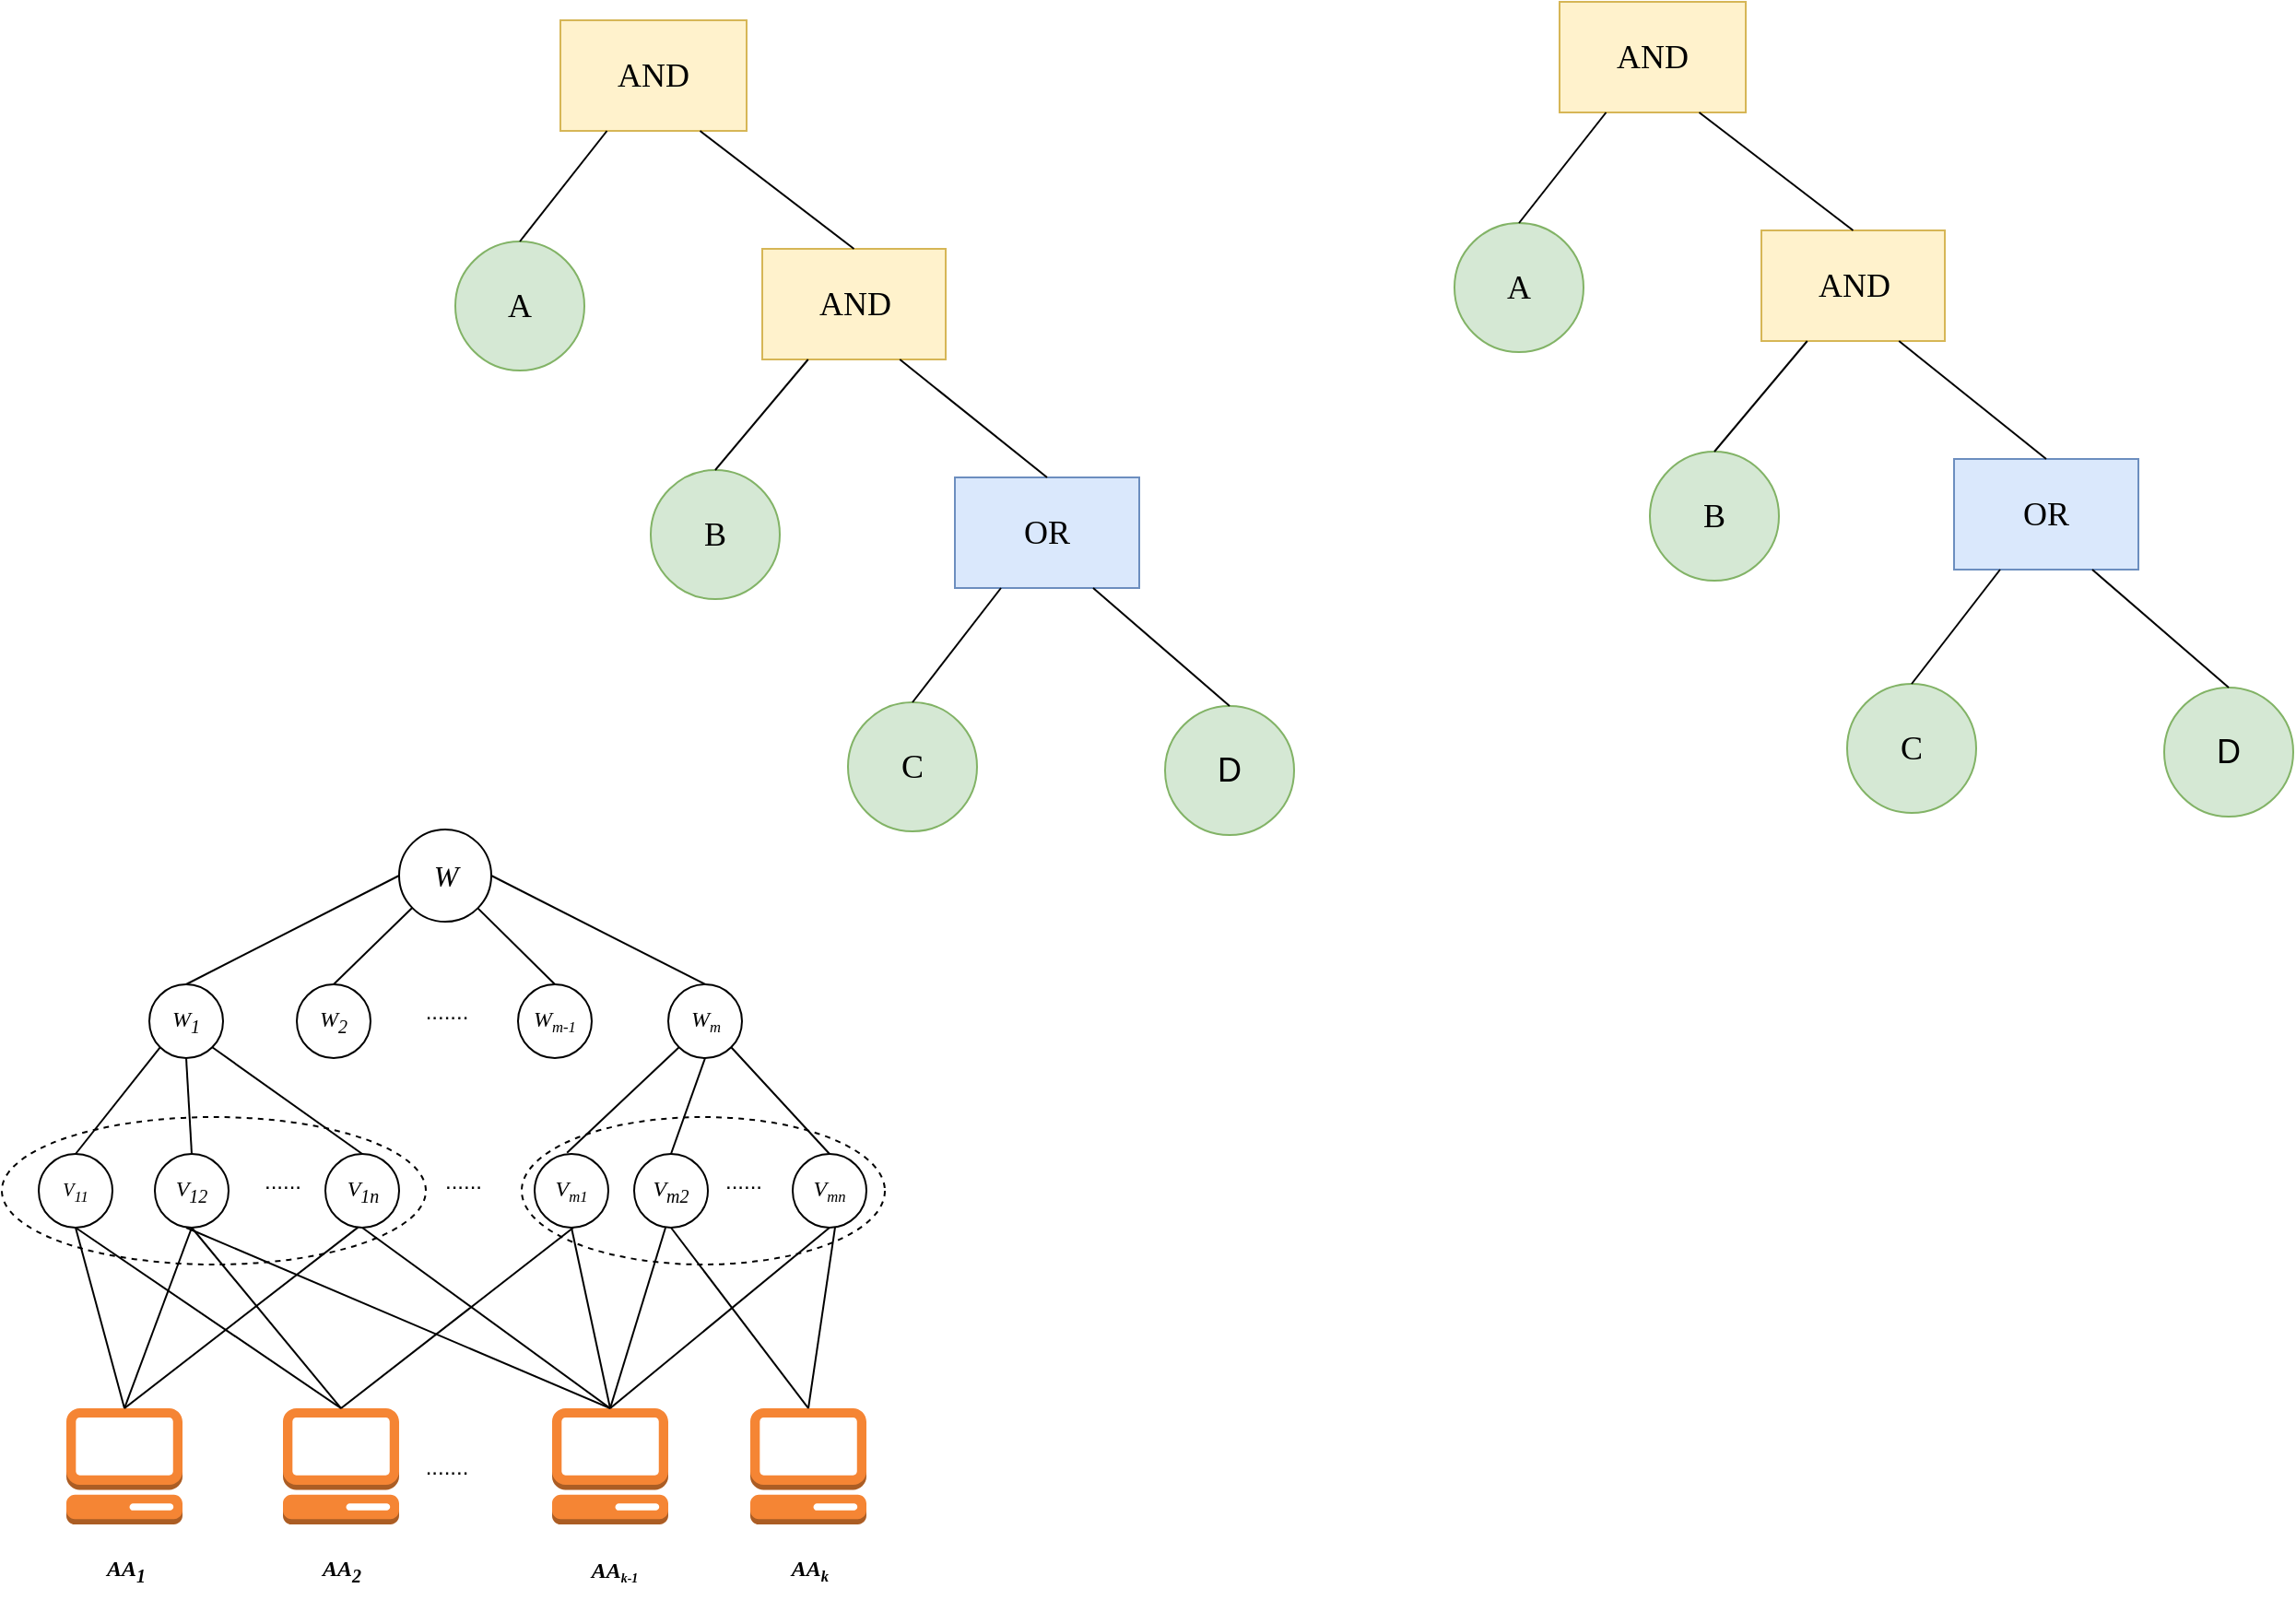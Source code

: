 <mxfile version="24.0.1" type="github">
  <diagram name="第 1 页" id="GE0wQYHp8Ooc9d-nAeuC">
    <mxGraphModel dx="989" dy="532" grid="1" gridSize="10" guides="1" tooltips="1" connect="1" arrows="1" fold="1" page="1" pageScale="1" pageWidth="827" pageHeight="1169" math="1" shadow="0">
      <root>
        <mxCell id="0" />
        <mxCell id="1" parent="0" />
        <mxCell id="NJFHsSzeo0ePB9_vtrrG-40" value="" style="ellipse;whiteSpace=wrap;html=1;dashed=1;" parent="1" vertex="1">
          <mxGeometry x="322" y="640" width="197" height="80" as="geometry" />
        </mxCell>
        <mxCell id="NJFHsSzeo0ePB9_vtrrG-39" value="" style="ellipse;whiteSpace=wrap;html=1;flipH=0;flipV=1;dashed=1;" parent="1" vertex="1">
          <mxGeometry x="40" y="640" width="230" height="80" as="geometry" />
        </mxCell>
        <mxCell id="NJFHsSzeo0ePB9_vtrrG-14" value="" style="outlineConnect=0;dashed=0;verticalLabelPosition=bottom;verticalAlign=top;align=center;html=1;shape=mxgraph.aws3.management_console;fillColor=#F58534;gradientColor=none;spacing=2;" parent="1" vertex="1">
          <mxGeometry x="75" y="798" width="63" height="63" as="geometry" />
        </mxCell>
        <mxCell id="NJFHsSzeo0ePB9_vtrrG-15" value="" style="outlineConnect=0;dashed=0;verticalLabelPosition=bottom;verticalAlign=top;align=center;html=1;shape=mxgraph.aws3.management_console;fillColor=#F58534;gradientColor=none;spacing=2;" parent="1" vertex="1">
          <mxGeometry x="192.5" y="798" width="63" height="63" as="geometry" />
        </mxCell>
        <mxCell id="NJFHsSzeo0ePB9_vtrrG-16" value="" style="outlineConnect=0;dashed=0;verticalLabelPosition=bottom;verticalAlign=top;align=center;html=1;shape=mxgraph.aws3.management_console;fillColor=#F58534;gradientColor=none;spacing=2;" parent="1" vertex="1">
          <mxGeometry x="446" y="798" width="63" height="63" as="geometry" />
        </mxCell>
        <mxCell id="NJFHsSzeo0ePB9_vtrrG-17" value="......." style="text;html=1;align=center;verticalAlign=middle;resizable=0;points=[];autosize=1;strokeColor=none;fillColor=none;" parent="1" vertex="1">
          <mxGeometry x="255.5" y="814.5" width="50" height="30" as="geometry" />
        </mxCell>
        <mxCell id="NJFHsSzeo0ePB9_vtrrG-18" value="" style="outlineConnect=0;dashed=0;verticalLabelPosition=bottom;verticalAlign=top;align=center;html=1;shape=mxgraph.aws3.management_console;fillColor=#F58534;gradientColor=none;spacing=2;" parent="1" vertex="1">
          <mxGeometry x="338.5" y="798" width="63" height="63" as="geometry" />
        </mxCell>
        <mxCell id="NJFHsSzeo0ePB9_vtrrG-19" value="&lt;i&gt;&lt;font face=&quot;Times New Roman&quot;&gt;W&lt;sub&gt;1&lt;/sub&gt;&lt;/font&gt;&lt;/i&gt;" style="ellipse;whiteSpace=wrap;html=1;aspect=fixed;" parent="1" vertex="1">
          <mxGeometry x="120" y="568" width="40" height="40" as="geometry" />
        </mxCell>
        <mxCell id="NJFHsSzeo0ePB9_vtrrG-20" value="&lt;font face=&quot;Times New Roman&quot;&gt;&lt;span style=&quot;font-size: 10px;&quot;&gt;&lt;i&gt;V&lt;sub&gt;11&lt;/sub&gt;&lt;/i&gt;&lt;/span&gt;&lt;/font&gt;" style="ellipse;whiteSpace=wrap;html=1;aspect=fixed;" parent="1" vertex="1">
          <mxGeometry x="60" y="660" width="40" height="40" as="geometry" />
        </mxCell>
        <mxCell id="NJFHsSzeo0ePB9_vtrrG-21" value="&lt;font face=&quot;Times New Roman&quot;&gt;&lt;i&gt;V&lt;sub&gt;12&lt;/sub&gt;&lt;/i&gt;&lt;/font&gt;" style="ellipse;whiteSpace=wrap;html=1;aspect=fixed;" parent="1" vertex="1">
          <mxGeometry x="123" y="660" width="40" height="40" as="geometry" />
        </mxCell>
        <mxCell id="NJFHsSzeo0ePB9_vtrrG-22" value="&lt;font face=&quot;Times New Roman&quot;&gt;&lt;i&gt;V&lt;span style=&quot;font-size: 10px;&quot;&gt;&lt;sub&gt;m1&lt;/sub&gt;&lt;/span&gt;&lt;/i&gt;&lt;/font&gt;" style="ellipse;whiteSpace=wrap;html=1;aspect=fixed;" parent="1" vertex="1">
          <mxGeometry x="329" y="660" width="40" height="40" as="geometry" />
        </mxCell>
        <mxCell id="NJFHsSzeo0ePB9_vtrrG-23" value="&lt;i&gt;&lt;font face=&quot;Times New Roman&quot;&gt;V&lt;span style=&quot;font-size: 10px;&quot;&gt;&lt;sub&gt;mn&lt;/sub&gt;&lt;/span&gt;&lt;/font&gt;&lt;/i&gt;" style="ellipse;whiteSpace=wrap;html=1;aspect=fixed;" parent="1" vertex="1">
          <mxGeometry x="469" y="660" width="40" height="40" as="geometry" />
        </mxCell>
        <mxCell id="NJFHsSzeo0ePB9_vtrrG-24" value="&lt;font face=&quot;Times New Roman&quot;&gt;&lt;i&gt;V&lt;sub&gt;1n&lt;/sub&gt;&lt;/i&gt;&lt;/font&gt;" style="ellipse;whiteSpace=wrap;html=1;aspect=fixed;" parent="1" vertex="1">
          <mxGeometry x="215.5" y="660" width="40" height="40" as="geometry" />
        </mxCell>
        <mxCell id="NJFHsSzeo0ePB9_vtrrG-25" value="......&lt;br&gt;" style="text;html=1;align=center;verticalAlign=middle;resizable=0;points=[];autosize=1;strokeColor=none;fillColor=none;" parent="1" vertex="1">
          <mxGeometry x="270" y="660" width="40" height="30" as="geometry" />
        </mxCell>
        <mxCell id="NJFHsSzeo0ePB9_vtrrG-26" value="&lt;font size=&quot;1&quot; face=&quot;Times New Roman&quot;&gt;&lt;i style=&quot;font-size: 16px;&quot;&gt;W&lt;/i&gt;&lt;/font&gt;" style="ellipse;whiteSpace=wrap;html=1;aspect=fixed;" parent="1" vertex="1">
          <mxGeometry x="255.5" y="484" width="50" height="50" as="geometry" />
        </mxCell>
        <mxCell id="NJFHsSzeo0ePB9_vtrrG-28" value="" style="endArrow=none;html=1;rounded=0;entryX=0;entryY=0.5;entryDx=0;entryDy=0;exitX=0.5;exitY=0;exitDx=0;exitDy=0;" parent="1" source="NJFHsSzeo0ePB9_vtrrG-19" target="NJFHsSzeo0ePB9_vtrrG-26" edge="1">
          <mxGeometry width="50" height="50" relative="1" as="geometry">
            <mxPoint x="230" y="600" as="sourcePoint" />
            <mxPoint x="280" y="550" as="targetPoint" />
          </mxGeometry>
        </mxCell>
        <mxCell id="NJFHsSzeo0ePB9_vtrrG-29" value="&lt;i&gt;&lt;font face=&quot;Times New Roman&quot;&gt;W&lt;sub&gt;2&lt;/sub&gt;&lt;/font&gt;&lt;/i&gt;" style="ellipse;whiteSpace=wrap;html=1;aspect=fixed;" parent="1" vertex="1">
          <mxGeometry x="200" y="568" width="40" height="40" as="geometry" />
        </mxCell>
        <mxCell id="NJFHsSzeo0ePB9_vtrrG-30" value="&lt;i&gt;&lt;font face=&quot;Times New Roman&quot;&gt;W&lt;span style=&quot;font-size: 10px;&quot;&gt;&lt;sub&gt;m-1&lt;/sub&gt;&lt;/span&gt;&lt;/font&gt;&lt;/i&gt;" style="ellipse;whiteSpace=wrap;html=1;aspect=fixed;" parent="1" vertex="1">
          <mxGeometry x="320" y="568" width="40" height="40" as="geometry" />
        </mxCell>
        <mxCell id="NJFHsSzeo0ePB9_vtrrG-31" value="&lt;i&gt;&lt;font face=&quot;Times New Roman&quot;&gt;W&lt;span style=&quot;font-size: 10px;&quot;&gt;&lt;sub&gt;m&lt;/sub&gt;&lt;/span&gt;&lt;/font&gt;&lt;/i&gt;" style="ellipse;whiteSpace=wrap;html=1;aspect=fixed;" parent="1" vertex="1">
          <mxGeometry x="401.5" y="568" width="40" height="40" as="geometry" />
        </mxCell>
        <mxCell id="NJFHsSzeo0ePB9_vtrrG-32" value="......." style="text;html=1;align=center;verticalAlign=middle;resizable=0;points=[];autosize=1;strokeColor=none;fillColor=none;" parent="1" vertex="1">
          <mxGeometry x="255.5" y="568" width="50" height="30" as="geometry" />
        </mxCell>
        <mxCell id="NJFHsSzeo0ePB9_vtrrG-33" value="" style="endArrow=none;html=1;rounded=0;exitX=0.5;exitY=0;exitDx=0;exitDy=0;" parent="1" source="NJFHsSzeo0ePB9_vtrrG-29" target="NJFHsSzeo0ePB9_vtrrG-26" edge="1">
          <mxGeometry width="50" height="50" relative="1" as="geometry">
            <mxPoint x="230" y="600" as="sourcePoint" />
            <mxPoint x="280" y="550" as="targetPoint" />
          </mxGeometry>
        </mxCell>
        <mxCell id="NJFHsSzeo0ePB9_vtrrG-34" value="" style="endArrow=none;html=1;rounded=0;entryX=1;entryY=1;entryDx=0;entryDy=0;exitX=0.5;exitY=0;exitDx=0;exitDy=0;" parent="1" source="NJFHsSzeo0ePB9_vtrrG-30" target="NJFHsSzeo0ePB9_vtrrG-26" edge="1">
          <mxGeometry width="50" height="50" relative="1" as="geometry">
            <mxPoint x="230" y="600" as="sourcePoint" />
            <mxPoint x="280" y="550" as="targetPoint" />
          </mxGeometry>
        </mxCell>
        <mxCell id="NJFHsSzeo0ePB9_vtrrG-35" value="" style="endArrow=none;html=1;rounded=0;entryX=1;entryY=0.5;entryDx=0;entryDy=0;exitX=0.5;exitY=0;exitDx=0;exitDy=0;" parent="1" source="NJFHsSzeo0ePB9_vtrrG-31" target="NJFHsSzeo0ePB9_vtrrG-26" edge="1">
          <mxGeometry width="50" height="50" relative="1" as="geometry">
            <mxPoint x="230" y="600" as="sourcePoint" />
            <mxPoint x="280" y="550" as="targetPoint" />
          </mxGeometry>
        </mxCell>
        <mxCell id="NJFHsSzeo0ePB9_vtrrG-36" value="......&lt;br&gt;" style="text;html=1;align=center;verticalAlign=middle;resizable=0;points=[];autosize=1;strokeColor=none;fillColor=none;" parent="1" vertex="1">
          <mxGeometry x="422" y="660" width="40" height="30" as="geometry" />
        </mxCell>
        <mxCell id="NJFHsSzeo0ePB9_vtrrG-37" value="......&lt;br&gt;" style="text;html=1;align=center;verticalAlign=middle;resizable=0;points=[];autosize=1;strokeColor=none;fillColor=none;" parent="1" vertex="1">
          <mxGeometry x="171.5" y="660" width="40" height="30" as="geometry" />
        </mxCell>
        <mxCell id="NJFHsSzeo0ePB9_vtrrG-38" value="&lt;i&gt;&lt;font face=&quot;Times New Roman&quot;&gt;V&lt;sub&gt;m2&lt;/sub&gt;&lt;/font&gt;&lt;/i&gt;" style="ellipse;whiteSpace=wrap;html=1;aspect=fixed;" parent="1" vertex="1">
          <mxGeometry x="383" y="660" width="40" height="40" as="geometry" />
        </mxCell>
        <mxCell id="NJFHsSzeo0ePB9_vtrrG-41" value="" style="endArrow=none;html=1;rounded=0;entryX=0;entryY=1;entryDx=0;entryDy=0;exitX=0.5;exitY=0;exitDx=0;exitDy=0;" parent="1" source="NJFHsSzeo0ePB9_vtrrG-20" target="NJFHsSzeo0ePB9_vtrrG-19" edge="1">
          <mxGeometry width="50" height="50" relative="1" as="geometry">
            <mxPoint x="230" y="670" as="sourcePoint" />
            <mxPoint x="280" y="620" as="targetPoint" />
          </mxGeometry>
        </mxCell>
        <mxCell id="NJFHsSzeo0ePB9_vtrrG-42" value="" style="endArrow=none;html=1;rounded=0;entryX=0.5;entryY=1;entryDx=0;entryDy=0;exitX=0.5;exitY=0;exitDx=0;exitDy=0;" parent="1" source="NJFHsSzeo0ePB9_vtrrG-21" target="NJFHsSzeo0ePB9_vtrrG-19" edge="1">
          <mxGeometry width="50" height="50" relative="1" as="geometry">
            <mxPoint x="230" y="670" as="sourcePoint" />
            <mxPoint x="280" y="620" as="targetPoint" />
          </mxGeometry>
        </mxCell>
        <mxCell id="NJFHsSzeo0ePB9_vtrrG-43" value="" style="endArrow=none;html=1;rounded=0;exitX=0.5;exitY=0;exitDx=0;exitDy=0;entryX=1;entryY=1;entryDx=0;entryDy=0;" parent="1" source="NJFHsSzeo0ePB9_vtrrG-24" target="NJFHsSzeo0ePB9_vtrrG-19" edge="1">
          <mxGeometry width="50" height="50" relative="1" as="geometry">
            <mxPoint x="230" y="670" as="sourcePoint" />
            <mxPoint x="170" y="600" as="targetPoint" />
          </mxGeometry>
        </mxCell>
        <mxCell id="NJFHsSzeo0ePB9_vtrrG-45" value="" style="endArrow=none;html=1;rounded=0;exitX=0.44;exitY=-0.015;exitDx=0;exitDy=0;exitPerimeter=0;entryX=0;entryY=1;entryDx=0;entryDy=0;" parent="1" source="NJFHsSzeo0ePB9_vtrrG-22" target="NJFHsSzeo0ePB9_vtrrG-31" edge="1">
          <mxGeometry width="50" height="50" relative="1" as="geometry">
            <mxPoint x="290" y="660" as="sourcePoint" />
            <mxPoint x="400" y="590" as="targetPoint" />
          </mxGeometry>
        </mxCell>
        <mxCell id="NJFHsSzeo0ePB9_vtrrG-46" value="" style="endArrow=none;html=1;rounded=0;entryX=0.5;entryY=1;entryDx=0;entryDy=0;exitX=0.5;exitY=0;exitDx=0;exitDy=0;" parent="1" source="NJFHsSzeo0ePB9_vtrrG-38" target="NJFHsSzeo0ePB9_vtrrG-31" edge="1">
          <mxGeometry width="50" height="50" relative="1" as="geometry">
            <mxPoint x="320" y="650" as="sourcePoint" />
            <mxPoint x="370" y="600" as="targetPoint" />
          </mxGeometry>
        </mxCell>
        <mxCell id="NJFHsSzeo0ePB9_vtrrG-47" value="" style="endArrow=none;html=1;rounded=0;entryX=1;entryY=1;entryDx=0;entryDy=0;exitX=0.5;exitY=0;exitDx=0;exitDy=0;" parent="1" source="NJFHsSzeo0ePB9_vtrrG-23" target="NJFHsSzeo0ePB9_vtrrG-31" edge="1">
          <mxGeometry width="50" height="50" relative="1" as="geometry">
            <mxPoint x="420" y="650" as="sourcePoint" />
            <mxPoint x="470" y="600" as="targetPoint" />
          </mxGeometry>
        </mxCell>
        <mxCell id="NJFHsSzeo0ePB9_vtrrG-48" value="&lt;font&gt;&lt;span&gt;AA&lt;sub&gt;1&lt;/sub&gt;&lt;/span&gt;&lt;/font&gt;" style="text;html=1;align=center;verticalAlign=middle;resizable=0;points=[];autosize=1;strokeColor=none;fillColor=none;fontFamily=Times New Roman;fontStyle=3" parent="1" vertex="1">
          <mxGeometry x="81.5" y="871" width="50" height="30" as="geometry" />
        </mxCell>
        <mxCell id="NJFHsSzeo0ePB9_vtrrG-49" value="AA&lt;sub&gt;2&lt;/sub&gt;" style="text;html=1;align=center;verticalAlign=middle;resizable=0;points=[];autosize=1;strokeColor=none;fillColor=none;fontFamily=Times New Roman;fontStyle=3" parent="1" vertex="1">
          <mxGeometry x="199" y="871" width="50" height="30" as="geometry" />
        </mxCell>
        <mxCell id="NJFHsSzeo0ePB9_vtrrG-52" value="AA&lt;span style=&quot;font-size: 10px;&quot;&gt;&lt;sub&gt;k&lt;/sub&gt;&lt;/span&gt;" style="text;html=1;align=center;verticalAlign=middle;resizable=0;points=[];autosize=1;strokeColor=none;fillColor=none;fontFamily=Times New Roman;fontStyle=3" parent="1" vertex="1">
          <mxGeometry x="452.5" y="871" width="50" height="30" as="geometry" />
        </mxCell>
        <mxCell id="NJFHsSzeo0ePB9_vtrrG-53" value="AA&lt;span style=&quot;font-size: 8.333px;&quot;&gt;&lt;sub&gt;k-1&lt;/sub&gt;&lt;/span&gt;" style="text;html=1;align=center;verticalAlign=middle;resizable=0;points=[];autosize=1;strokeColor=none;fillColor=none;fontFamily=Times New Roman;fontStyle=3" parent="1" vertex="1">
          <mxGeometry x="341.5" y="871" width="60" height="30" as="geometry" />
        </mxCell>
        <mxCell id="NJFHsSzeo0ePB9_vtrrG-54" value="" style="endArrow=none;html=1;rounded=0;entryX=0.5;entryY=1;entryDx=0;entryDy=0;exitX=0.5;exitY=0;exitDx=0;exitDy=0;exitPerimeter=0;" parent="1" source="NJFHsSzeo0ePB9_vtrrG-14" target="NJFHsSzeo0ePB9_vtrrG-20" edge="1">
          <mxGeometry width="50" height="50" relative="1" as="geometry">
            <mxPoint x="230" y="800" as="sourcePoint" />
            <mxPoint x="280" y="750" as="targetPoint" />
          </mxGeometry>
        </mxCell>
        <mxCell id="NJFHsSzeo0ePB9_vtrrG-55" value="" style="endArrow=none;html=1;rounded=0;entryX=0.5;entryY=1;entryDx=0;entryDy=0;exitX=0.5;exitY=0;exitDx=0;exitDy=0;exitPerimeter=0;" parent="1" source="NJFHsSzeo0ePB9_vtrrG-14" target="NJFHsSzeo0ePB9_vtrrG-21" edge="1">
          <mxGeometry width="50" height="50" relative="1" as="geometry">
            <mxPoint x="110" y="800" as="sourcePoint" />
            <mxPoint x="280" y="750" as="targetPoint" />
          </mxGeometry>
        </mxCell>
        <mxCell id="NJFHsSzeo0ePB9_vtrrG-56" value="" style="endArrow=none;html=1;rounded=0;entryX=0.5;entryY=1;entryDx=0;entryDy=0;exitX=0.5;exitY=0;exitDx=0;exitDy=0;exitPerimeter=0;" parent="1" source="NJFHsSzeo0ePB9_vtrrG-18" target="NJFHsSzeo0ePB9_vtrrG-24" edge="1">
          <mxGeometry width="50" height="50" relative="1" as="geometry">
            <mxPoint x="180" y="790" as="sourcePoint" />
            <mxPoint x="230" y="740" as="targetPoint" />
          </mxGeometry>
        </mxCell>
        <mxCell id="NJFHsSzeo0ePB9_vtrrG-57" value="" style="endArrow=none;html=1;rounded=0;exitX=0.5;exitY=0;exitDx=0;exitDy=0;exitPerimeter=0;" parent="1" source="NJFHsSzeo0ePB9_vtrrG-15" edge="1">
          <mxGeometry width="50" height="50" relative="1" as="geometry">
            <mxPoint x="40" y="770" as="sourcePoint" />
            <mxPoint x="80" y="700" as="targetPoint" />
          </mxGeometry>
        </mxCell>
        <mxCell id="NJFHsSzeo0ePB9_vtrrG-59" value="" style="endArrow=none;html=1;rounded=0;exitX=0.5;exitY=0;exitDx=0;exitDy=0;exitPerimeter=0;" parent="1" source="NJFHsSzeo0ePB9_vtrrG-15" edge="1">
          <mxGeometry width="50" height="50" relative="1" as="geometry">
            <mxPoint x="300" y="750" as="sourcePoint" />
            <mxPoint x="350" y="700" as="targetPoint" />
          </mxGeometry>
        </mxCell>
        <mxCell id="NJFHsSzeo0ePB9_vtrrG-60" value="" style="endArrow=none;html=1;rounded=0;entryX=0.5;entryY=1;entryDx=0;entryDy=0;exitX=0.5;exitY=0;exitDx=0;exitDy=0;exitPerimeter=0;" parent="1" source="NJFHsSzeo0ePB9_vtrrG-18" target="NJFHsSzeo0ePB9_vtrrG-22" edge="1">
          <mxGeometry width="50" height="50" relative="1" as="geometry">
            <mxPoint x="370" y="800" as="sourcePoint" />
            <mxPoint x="280" y="680" as="targetPoint" />
          </mxGeometry>
        </mxCell>
        <mxCell id="NJFHsSzeo0ePB9_vtrrG-61" value="" style="endArrow=none;html=1;rounded=0;entryX=0.575;entryY=0.995;entryDx=0;entryDy=0;entryPerimeter=0;exitX=0.5;exitY=0;exitDx=0;exitDy=0;exitPerimeter=0;" parent="1" source="NJFHsSzeo0ePB9_vtrrG-16" target="NJFHsSzeo0ePB9_vtrrG-23" edge="1">
          <mxGeometry width="50" height="50" relative="1" as="geometry">
            <mxPoint x="230" y="800" as="sourcePoint" />
            <mxPoint x="280" y="750" as="targetPoint" />
          </mxGeometry>
        </mxCell>
        <mxCell id="NJFHsSzeo0ePB9_vtrrG-62" value="" style="endArrow=none;html=1;rounded=0;entryX=0.5;entryY=1;entryDx=0;entryDy=0;exitX=0.5;exitY=0;exitDx=0;exitDy=0;exitPerimeter=0;" parent="1" source="NJFHsSzeo0ePB9_vtrrG-18" target="NJFHsSzeo0ePB9_vtrrG-23" edge="1">
          <mxGeometry width="50" height="50" relative="1" as="geometry">
            <mxPoint x="370" y="800" as="sourcePoint" />
            <mxPoint x="280" y="750" as="targetPoint" />
          </mxGeometry>
        </mxCell>
        <mxCell id="NJFHsSzeo0ePB9_vtrrG-63" value="" style="endArrow=none;html=1;rounded=0;entryX=0.5;entryY=1;entryDx=0;entryDy=0;exitX=0.5;exitY=0;exitDx=0;exitDy=0;exitPerimeter=0;" parent="1" source="NJFHsSzeo0ePB9_vtrrG-16" target="NJFHsSzeo0ePB9_vtrrG-38" edge="1">
          <mxGeometry width="50" height="50" relative="1" as="geometry">
            <mxPoint x="230" y="800" as="sourcePoint" />
            <mxPoint x="280" y="750" as="targetPoint" />
          </mxGeometry>
        </mxCell>
        <mxCell id="NJFHsSzeo0ePB9_vtrrG-64" value="" style="endArrow=none;html=1;rounded=0;entryX=0.443;entryY=0.995;entryDx=0;entryDy=0;entryPerimeter=0;exitX=0.5;exitY=0;exitDx=0;exitDy=0;exitPerimeter=0;" parent="1" source="NJFHsSzeo0ePB9_vtrrG-14" target="NJFHsSzeo0ePB9_vtrrG-24" edge="1">
          <mxGeometry width="50" height="50" relative="1" as="geometry">
            <mxPoint x="180" y="750" as="sourcePoint" />
            <mxPoint x="240" y="730" as="targetPoint" />
          </mxGeometry>
        </mxCell>
        <mxCell id="NJFHsSzeo0ePB9_vtrrG-67" value="" style="endArrow=none;html=1;rounded=0;entryX=0.5;entryY=1;entryDx=0;entryDy=0;exitX=0.5;exitY=0;exitDx=0;exitDy=0;exitPerimeter=0;" parent="1" source="NJFHsSzeo0ePB9_vtrrG-15" target="NJFHsSzeo0ePB9_vtrrG-21" edge="1">
          <mxGeometry width="50" height="50" relative="1" as="geometry">
            <mxPoint x="160" y="800" as="sourcePoint" />
            <mxPoint x="140" y="700" as="targetPoint" />
          </mxGeometry>
        </mxCell>
        <mxCell id="NJFHsSzeo0ePB9_vtrrG-68" value="" style="endArrow=none;html=1;rounded=0;exitX=0.5;exitY=0;exitDx=0;exitDy=0;exitPerimeter=0;" parent="1" source="NJFHsSzeo0ePB9_vtrrG-18" edge="1">
          <mxGeometry width="50" height="50" relative="1" as="geometry">
            <mxPoint x="370" y="800" as="sourcePoint" />
            <mxPoint x="400" y="700" as="targetPoint" />
          </mxGeometry>
        </mxCell>
        <mxCell id="0Q99q4_eDLCmetGRzXzH-1" value="" style="endArrow=none;html=1;rounded=0;exitX=0.5;exitY=0;exitDx=0;exitDy=0;exitPerimeter=0;" parent="1" source="NJFHsSzeo0ePB9_vtrrG-18" edge="1">
          <mxGeometry width="50" height="50" relative="1" as="geometry">
            <mxPoint x="360" y="770" as="sourcePoint" />
            <mxPoint x="140" y="700" as="targetPoint" />
          </mxGeometry>
        </mxCell>
        <mxCell id="XBhOQiJktAQ2vQjHliOk-14" value="AND" style="rounded=0;whiteSpace=wrap;html=1;fontFamily=Times New Roman;fillColor=#fff2cc;strokeColor=#d6b656;fontSize=18;" vertex="1" parent="1">
          <mxGeometry x="885" y="35" width="101" height="60" as="geometry" />
        </mxCell>
        <mxCell id="XBhOQiJktAQ2vQjHliOk-15" value="AND" style="rounded=0;whiteSpace=wrap;html=1;fontFamily=Times New Roman;fillColor=#fff2cc;strokeColor=#d6b656;fontSize=18;" vertex="1" parent="1">
          <mxGeometry x="994.5" y="159" width="99.5" height="60" as="geometry" />
        </mxCell>
        <mxCell id="XBhOQiJktAQ2vQjHliOk-16" value="OR" style="rounded=0;whiteSpace=wrap;html=1;fontFamily=Times New Roman;fillColor=#dae8fc;strokeColor=#6c8ebf;fontSize=18;" vertex="1" parent="1">
          <mxGeometry x="1099" y="283" width="100" height="60" as="geometry" />
        </mxCell>
        <mxCell id="XBhOQiJktAQ2vQjHliOk-17" value="" style="endArrow=none;html=1;rounded=0;entryX=0.75;entryY=1;entryDx=0;entryDy=0;exitX=0.5;exitY=0;exitDx=0;exitDy=0;fontFamily=Times New Roman;fontSize=18;" edge="1" parent="1" source="XBhOQiJktAQ2vQjHliOk-15" target="XBhOQiJktAQ2vQjHliOk-14">
          <mxGeometry width="50" height="50" relative="1" as="geometry">
            <mxPoint x="1036" y="375" as="sourcePoint" />
            <mxPoint x="1086" y="325" as="targetPoint" />
          </mxGeometry>
        </mxCell>
        <mxCell id="XBhOQiJktAQ2vQjHliOk-18" value="" style="endArrow=none;html=1;rounded=0;entryX=0.75;entryY=1;entryDx=0;entryDy=0;exitX=0.5;exitY=0;exitDx=0;exitDy=0;fontFamily=Times New Roman;fontSize=18;" edge="1" parent="1" source="XBhOQiJktAQ2vQjHliOk-16" target="XBhOQiJktAQ2vQjHliOk-15">
          <mxGeometry width="50" height="50" relative="1" as="geometry">
            <mxPoint x="1006" y="385" as="sourcePoint" />
            <mxPoint x="1056" y="335" as="targetPoint" />
          </mxGeometry>
        </mxCell>
        <mxCell id="XBhOQiJktAQ2vQjHliOk-19" value="A" style="ellipse;whiteSpace=wrap;html=1;aspect=fixed;fontFamily=Times New Roman;fillColor=#d5e8d4;strokeColor=#82b366;fontSize=18;" vertex="1" parent="1">
          <mxGeometry x="828" y="155" width="70" height="70" as="geometry" />
        </mxCell>
        <mxCell id="XBhOQiJktAQ2vQjHliOk-20" value="B" style="ellipse;whiteSpace=wrap;html=1;aspect=fixed;fontFamily=Times New Roman;fillColor=#d5e8d4;strokeColor=#82b366;fontSize=18;" vertex="1" parent="1">
          <mxGeometry x="934" y="279" width="70" height="70" as="geometry" />
        </mxCell>
        <mxCell id="XBhOQiJktAQ2vQjHliOk-21" value="C" style="ellipse;whiteSpace=wrap;html=1;aspect=fixed;fontFamily=Times New Roman;fillColor=#d5e8d4;strokeColor=#82b366;fontSize=18;" vertex="1" parent="1">
          <mxGeometry x="1041" y="405" width="70" height="70" as="geometry" />
        </mxCell>
        <mxCell id="XBhOQiJktAQ2vQjHliOk-22" value="D" style="ellipse;whiteSpace=wrap;html=1;aspect=fixed;fillColor=#d5e8d4;strokeColor=#82b366;fontSize=18;" vertex="1" parent="1">
          <mxGeometry x="1213" y="407" width="70" height="70" as="geometry" />
        </mxCell>
        <mxCell id="XBhOQiJktAQ2vQjHliOk-23" value="" style="endArrow=none;html=1;rounded=0;entryX=0.25;entryY=1;entryDx=0;entryDy=0;exitX=0.5;exitY=0;exitDx=0;exitDy=0;fontFamily=Times New Roman;fontSize=18;" edge="1" parent="1" source="XBhOQiJktAQ2vQjHliOk-19" target="XBhOQiJktAQ2vQjHliOk-14">
          <mxGeometry width="50" height="50" relative="1" as="geometry">
            <mxPoint x="833" y="140" as="sourcePoint" />
            <mxPoint x="883" y="90" as="targetPoint" />
          </mxGeometry>
        </mxCell>
        <mxCell id="XBhOQiJktAQ2vQjHliOk-24" value="" style="endArrow=none;html=1;rounded=0;entryX=0.25;entryY=1;entryDx=0;entryDy=0;exitX=0.5;exitY=0;exitDx=0;exitDy=0;fontFamily=Times New Roman;fontSize=18;" edge="1" parent="1" source="XBhOQiJktAQ2vQjHliOk-20" target="XBhOQiJktAQ2vQjHliOk-15">
          <mxGeometry width="50" height="50" relative="1" as="geometry">
            <mxPoint x="993" y="300" as="sourcePoint" />
            <mxPoint x="1043" y="250" as="targetPoint" />
          </mxGeometry>
        </mxCell>
        <mxCell id="XBhOQiJktAQ2vQjHliOk-25" value="" style="endArrow=none;html=1;rounded=0;entryX=0.25;entryY=1;entryDx=0;entryDy=0;exitX=0.5;exitY=0;exitDx=0;exitDy=0;fontFamily=Times New Roman;fontSize=18;" edge="1" parent="1" source="XBhOQiJktAQ2vQjHliOk-21" target="XBhOQiJktAQ2vQjHliOk-16">
          <mxGeometry width="50" height="50" relative="1" as="geometry">
            <mxPoint x="1113" y="410" as="sourcePoint" />
            <mxPoint x="1163" y="360" as="targetPoint" />
          </mxGeometry>
        </mxCell>
        <mxCell id="XBhOQiJktAQ2vQjHliOk-26" value="" style="endArrow=none;html=1;rounded=0;entryX=0.75;entryY=1;entryDx=0;entryDy=0;exitX=0.5;exitY=0;exitDx=0;exitDy=0;fontFamily=Times New Roman;fontSize=18;" edge="1" parent="1" source="XBhOQiJktAQ2vQjHliOk-22" target="XBhOQiJktAQ2vQjHliOk-16">
          <mxGeometry width="50" height="50" relative="1" as="geometry">
            <mxPoint x="1233" y="410" as="sourcePoint" />
            <mxPoint x="1283" y="360" as="targetPoint" />
          </mxGeometry>
        </mxCell>
        <mxCell id="XBhOQiJktAQ2vQjHliOk-27" value="AND" style="rounded=0;whiteSpace=wrap;html=1;fontFamily=Times New Roman;fillColor=#fff2cc;strokeColor=#d6b656;fontSize=18;" vertex="1" parent="1">
          <mxGeometry x="343" y="45" width="101" height="60" as="geometry" />
        </mxCell>
        <mxCell id="XBhOQiJktAQ2vQjHliOk-28" value="AND" style="rounded=0;whiteSpace=wrap;html=1;fontFamily=Times New Roman;fillColor=#fff2cc;strokeColor=#d6b656;fontSize=18;" vertex="1" parent="1">
          <mxGeometry x="452.5" y="169" width="99.5" height="60" as="geometry" />
        </mxCell>
        <mxCell id="XBhOQiJktAQ2vQjHliOk-29" value="OR" style="rounded=0;whiteSpace=wrap;html=1;fontFamily=Times New Roman;fillColor=#dae8fc;strokeColor=#6c8ebf;fontSize=18;" vertex="1" parent="1">
          <mxGeometry x="557" y="293" width="100" height="60" as="geometry" />
        </mxCell>
        <mxCell id="XBhOQiJktAQ2vQjHliOk-30" value="" style="endArrow=none;html=1;rounded=0;entryX=0.75;entryY=1;entryDx=0;entryDy=0;exitX=0.5;exitY=0;exitDx=0;exitDy=0;fontFamily=Times New Roman;fontSize=18;" edge="1" parent="1" source="XBhOQiJktAQ2vQjHliOk-28" target="XBhOQiJktAQ2vQjHliOk-27">
          <mxGeometry width="50" height="50" relative="1" as="geometry">
            <mxPoint x="494" y="385" as="sourcePoint" />
            <mxPoint x="544" y="335" as="targetPoint" />
          </mxGeometry>
        </mxCell>
        <mxCell id="XBhOQiJktAQ2vQjHliOk-31" value="" style="endArrow=none;html=1;rounded=0;entryX=0.75;entryY=1;entryDx=0;entryDy=0;exitX=0.5;exitY=0;exitDx=0;exitDy=0;fontFamily=Times New Roman;fontSize=18;" edge="1" parent="1" source="XBhOQiJktAQ2vQjHliOk-29" target="XBhOQiJktAQ2vQjHliOk-28">
          <mxGeometry width="50" height="50" relative="1" as="geometry">
            <mxPoint x="464" y="395" as="sourcePoint" />
            <mxPoint x="514" y="345" as="targetPoint" />
          </mxGeometry>
        </mxCell>
        <mxCell id="XBhOQiJktAQ2vQjHliOk-32" value="A" style="ellipse;whiteSpace=wrap;html=1;aspect=fixed;fontFamily=Times New Roman;fillColor=#d5e8d4;strokeColor=#82b366;fontSize=18;" vertex="1" parent="1">
          <mxGeometry x="286" y="165" width="70" height="70" as="geometry" />
        </mxCell>
        <mxCell id="XBhOQiJktAQ2vQjHliOk-33" value="B" style="ellipse;whiteSpace=wrap;html=1;aspect=fixed;fontFamily=Times New Roman;fillColor=#d5e8d4;strokeColor=#82b366;fontSize=18;" vertex="1" parent="1">
          <mxGeometry x="392" y="289" width="70" height="70" as="geometry" />
        </mxCell>
        <mxCell id="XBhOQiJktAQ2vQjHliOk-34" value="C" style="ellipse;whiteSpace=wrap;html=1;aspect=fixed;fontFamily=Times New Roman;fillColor=#d5e8d4;strokeColor=#82b366;fontSize=18;" vertex="1" parent="1">
          <mxGeometry x="499" y="415" width="70" height="70" as="geometry" />
        </mxCell>
        <mxCell id="XBhOQiJktAQ2vQjHliOk-35" value="D" style="ellipse;whiteSpace=wrap;html=1;aspect=fixed;fillColor=#d5e8d4;strokeColor=#82b366;fontSize=18;" vertex="1" parent="1">
          <mxGeometry x="671" y="417" width="70" height="70" as="geometry" />
        </mxCell>
        <mxCell id="XBhOQiJktAQ2vQjHliOk-36" value="" style="endArrow=none;html=1;rounded=0;entryX=0.25;entryY=1;entryDx=0;entryDy=0;exitX=0.5;exitY=0;exitDx=0;exitDy=0;fontFamily=Times New Roman;fontSize=18;" edge="1" parent="1" source="XBhOQiJktAQ2vQjHliOk-32" target="XBhOQiJktAQ2vQjHliOk-27">
          <mxGeometry width="50" height="50" relative="1" as="geometry">
            <mxPoint x="291" y="150" as="sourcePoint" />
            <mxPoint x="341" y="100" as="targetPoint" />
          </mxGeometry>
        </mxCell>
        <mxCell id="XBhOQiJktAQ2vQjHliOk-37" value="" style="endArrow=none;html=1;rounded=0;entryX=0.25;entryY=1;entryDx=0;entryDy=0;exitX=0.5;exitY=0;exitDx=0;exitDy=0;fontFamily=Times New Roman;fontSize=18;" edge="1" parent="1" source="XBhOQiJktAQ2vQjHliOk-33" target="XBhOQiJktAQ2vQjHliOk-28">
          <mxGeometry width="50" height="50" relative="1" as="geometry">
            <mxPoint x="451" y="310" as="sourcePoint" />
            <mxPoint x="501" y="260" as="targetPoint" />
          </mxGeometry>
        </mxCell>
        <mxCell id="XBhOQiJktAQ2vQjHliOk-38" value="" style="endArrow=none;html=1;rounded=0;entryX=0.25;entryY=1;entryDx=0;entryDy=0;exitX=0.5;exitY=0;exitDx=0;exitDy=0;fontFamily=Times New Roman;fontSize=18;" edge="1" parent="1" source="XBhOQiJktAQ2vQjHliOk-34" target="XBhOQiJktAQ2vQjHliOk-29">
          <mxGeometry width="50" height="50" relative="1" as="geometry">
            <mxPoint x="571" y="420" as="sourcePoint" />
            <mxPoint x="621" y="370" as="targetPoint" />
          </mxGeometry>
        </mxCell>
        <mxCell id="XBhOQiJktAQ2vQjHliOk-39" value="" style="endArrow=none;html=1;rounded=0;entryX=0.75;entryY=1;entryDx=0;entryDy=0;exitX=0.5;exitY=0;exitDx=0;exitDy=0;fontFamily=Times New Roman;fontSize=18;" edge="1" parent="1" source="XBhOQiJktAQ2vQjHliOk-35" target="XBhOQiJktAQ2vQjHliOk-29">
          <mxGeometry width="50" height="50" relative="1" as="geometry">
            <mxPoint x="691" y="420" as="sourcePoint" />
            <mxPoint x="741" y="370" as="targetPoint" />
          </mxGeometry>
        </mxCell>
      </root>
    </mxGraphModel>
  </diagram>
</mxfile>
